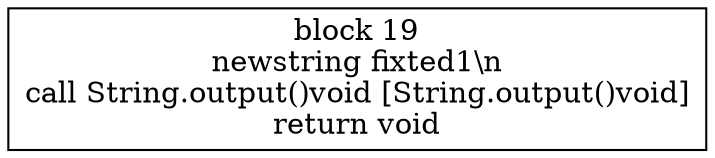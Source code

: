digraph "MyAssert.FIXTURE1(MyAssert)void" {
size = "11,7.5";
codeblock_19 [ shape = box, label = "block 19\nnewstring fixted1\\n\ncall String.output()void [String.output()void]\nreturn void"];
}